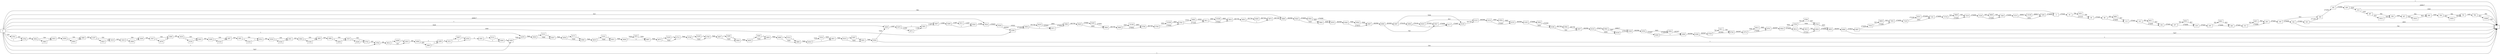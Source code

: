 digraph {
	graph [rankdir=LR]
	node [shape=rectangle]
	2 -> 44 [label=275491]
	44 -> 65 [label=274725]
	44 -> 9351 [label=766]
	65 -> 89 [label=275491]
	89 -> 113 [label=274668]
	89 -> 9891 [label=823]
	113 -> 143 [label=275491]
	143 -> 164 [label=274668]
	143 -> 9911 [label=823]
	164 -> 197 [label=275491]
	197 -> 218 [label=274668]
	197 -> 9931 [label=823]
	218 -> 245 [label=275491]
	245 -> 266 [label=274668]
	245 -> 9951 [label=823]
	266 -> 272 [label=275491]
	272 -> 293 [label=274668]
	272 -> 9971 [label=823]
	293 -> 338 [label=275491]
	338 -> 342 [label=274668]
	338 -> 359 [label=823]
	342 -> 343 [label=273903]
	342 -> 1 [label=765]
	343 -> 1 [label=2663]
	343 -> 359 [label=271240]
	359 -> 381 [label=272063]
	381 -> 1 [label=1]
	381 -> 408 [label=272062]
	408 -> 1 [label=268817]
	408 -> 414 [label=3245]
	414 -> 1 [label=1840]
	414 -> 487 [label=1405]
	487 -> 508 [label=582]
	487 -> 10011 [label=823]
	508 -> 627 [label=1405]
	627 -> 648 [label=582]
	627 -> 10031 [label=823]
	648 -> 709 [label=1405]
	709 -> 730 [label=582]
	709 -> 10051 [label=823]
	730 -> 766 [label=1405]
	766 -> 1 [label=582]
	766 -> 10068 [label=823]
	2761 -> 2762 [label=324]
	2762 -> 3002 [label=325]
	3002 -> 3023 [label=324]
	3002 -> 3983 [label=1]
	3023 -> 3059 [label=325]
	3059 -> 3080 [label=324]
	3059 -> 4003 [label=1]
	3080 -> 3197 [label=325]
	3197 -> 3218 [label=324]
	3197 -> 4023 [label=1]
	3218 -> 3224 [label=325]
	3224 -> 3248 [label=324]
	3224 -> 4046 [label=1]
	3248 -> 3347 [label=325]
	3347 -> 3380 [label=324]
	3347 -> 4078 [label=1]
	3380 -> 3416 [label=325]
	3416 -> 3443 [label=324]
	3416 -> 4104 [label=1]
	3443 -> 3446 [label=325]
	3446 -> 3467 [label=324]
	3446 -> 4124 [label=1]
	3467 -> 3491 [label=325]
	3491 -> 3512 [label=324]
	3491 -> 4144 [label=1]
	3512 -> 3530 [label=325]
	3530 -> 3551 [label=324]
	3530 -> 4164 [label=1]
	3551 -> 3644 [label=325]
	3644 -> 3665 [label=324]
	3644 -> 4184 [label=1]
	3665 -> 3686 [label=325]
	3686 -> 3707 [label=324]
	3686 -> 4204 [label=1]
	3707 -> 3752 [label=324]
	3707 -> 4248 [label=1]
	3752 -> 3784 [label=325]
	3784 -> 3812 [label=326]
	3812 -> 3833 [label=325]
	3812 -> 4268 [label=1]
	3833 -> 3956 [label=326]
	3956 -> 3963 [label=325]
	3956 -> 4289 [label=1]
	3963 -> 1 [label=324]
	3963 -> 4289 [label=1]
	3983 -> 3023 [label=1]
	4003 -> 3080 [label=1]
	4023 -> 3218 [label=1]
	4046 -> 3248 [label=1]
	4078 -> 3380 [label=1]
	4104 -> 3443 [label=1]
	4124 -> 3467 [label=1]
	4144 -> 3512 [label=1]
	4164 -> 3551 [label=1]
	4184 -> 3665 [label=1]
	4204 -> 3707 [label=1]
	4248 -> 3752 [label=1]
	4268 -> 3833 [label=1]
	4289 -> 4331 [label=2]
	4331 -> 4352 [label=1]
	4331 -> 5087 [label=1]
	4352 -> 4361 [label=2]
	4361 -> 4406 [label=1]
	4361 -> 5131 [label=1]
	4406 -> 4459 [label=2]
	4459 -> 4478 [label=7659]
	4478 -> 4526 [label=7660]
	4526 -> 4547 [label=7659]
	4526 -> 5151 [label=1]
	4547 -> 4559 [label=7660]
	4559 -> 4580 [label=7659]
	4559 -> 5171 [label=1]
	4580 -> 4610 [label=7660]
	4610 -> 4631 [label=7659]
	4610 -> 5191 [label=1]
	4631 -> 4646 [label=7660]
	4646 -> 4667 [label=2]
	4646 -> 9453 [label=7658]
	4667 -> 4673 [label=7660]
	4673 -> 4712 [label=7659]
	4673 -> 5229 [label=1]
	4712 -> 4748 [label=7660]
	4748 -> 4769 [label=7659]
	4748 -> 5249 [label=1]
	4769 -> 4807 [label=7660]
	4807 -> 4828 [label=7659]
	4807 -> 5269 [label=1]
	4828 -> 4835 [label=7660]
	4835 -> 4859 [label=7659]
	4835 -> 5292 [label=1]
	4859 -> 4869 [label=7660]
	4869 -> 4890 [label=7659]
	4869 -> 5312 [label=1]
	4890 -> 4910 [label=7660]
	4910 -> 4931 [label=1]
	4910 -> 5332 [label=7659]
	4931 -> 5015 [label=7660]
	5015 -> 5051 [label=7659]
	5015 -> 5367 [label=1]
	5051 -> 5054 [label=7660]
	5054 -> 1 [label=1]
	5054 -> 5459 [label=7659]
	5087 -> 4352 [label=1]
	5131 -> 4406 [label=1]
	5151 -> 4547 [label=1]
	5171 -> 4580 [label=1]
	5191 -> 4631 [label=1]
	5229 -> 4712 [label=1]
	5249 -> 4769 [label=1]
	5269 -> 4828 [label=1]
	5292 -> 4859 [label=1]
	5312 -> 4890 [label=1]
	5332 -> 4931 [label=7659]
	5367 -> 5051 [label=1]
	5459 -> 5470 [label=11087]
	5470 -> 5491 [label=1]
	5470 -> 9371 [label=11086]
	5491 -> 5497 [label=11087]
	5497 -> 5499 [label=11088]
	5499 -> 5520 [label=1]
	5499 -> 9311 [label=11087]
	5520 -> 5524 [label=11088]
	5524 -> 5529 [label=279905]
	5529 -> 6390 [label=269583]
	5529 -> 5550 [label=10322]
	5550 -> 5571 [label=1]
	5550 -> 6418 [label=281744]
	5571 -> 5580 [label=279082]
	5580 -> 5625 [label=281745]
	5625 -> 5646 [label=2664]
	5625 -> 6449 [label=279081]
	5646 -> 5685 [label=281745]
	5685 -> 5706 [label=279082]
	5685 -> 10148 [label=2663]
	5706 -> 5760 [label=281745]
	5760 -> 5781 [label=279082]
	5760 -> 10168 [label=2663]
	5781 -> 5811 [label=271424]
	5781 -> 9482 [label=10321]
	5811 -> 5832 [label=279082]
	5811 -> 10188 [label=2663]
	5832 -> 5853 [label=281745]
	5853 -> 5874 [label=1]
	5853 -> 6469 [label=281744]
	5874 -> 5896 [label=281745]
	5896 -> 5925 [label=282568]
	5925 -> 5964 [label=7659]
	5925 -> 6502 [label=274909]
	5964 -> 5979 [label=8482]
	5979 -> 6046 [label=282568]
	6046 -> 6067 [label=274910]
	6046 -> 9502 [label=7658]
	6067 -> 6080 [label=282568]
	6080 -> 6087 [label=281803]
	6080 -> 6527 [label=765]
	6087 -> 6096 [label=274145]
	6087 -> 6120 [label=7658]
	6096 -> 6117 [label=1]
	6096 -> 6525 [label=274144]
	6117 -> 6120 [label=274087]
	6120 -> 6123 [label=281745]
	6123 -> 6132 [label=282568]
	6132 -> 6153 [label=274087]
	6132 -> 9554 [label=8481]
	6153 -> 6165 [label=282568]
	6165 -> 6186 [label=8482]
	6165 -> 6562 [label=274086]
	6186 -> 6207 [label=824]
	6186 -> 6582 [label=281744]
	6207 -> 6318 [label=282568]
	6318 -> 6339 [label=6094]
	6318 -> 9563 [label=276474]
	6339 -> 6348 [label=13751]
	6348 -> 6354 [label=282568]
	6354 -> 6365 [label=274087]
	6354 -> 6592 [label=8481]
	6365 -> 6386 [label=1]
	6365 -> 6592 [label=274086]
	6386 -> 6389 [label=282568]
	6389 -> 1 [label=1]
	6389 -> 6728 [label=282567]
	6390 -> 5550 [label=271423]
	6418 -> 5571 [label=279081]
	6418 -> 5580 [label=2663]
	6449 -> 5646 [label=279081]
	6469 -> 5874 [label=281744]
	6502 -> 5979 [label=274086]
	6502 -> 5964 [label=823]
	6525 -> 6527 [label=273321]
	6525 -> 6123 [label=823]
	6527 -> 6117 [label=274086]
	6562 -> 6186 [label=274086]
	6582 -> 6207 [label=281744]
	6592 -> 6386 [label=282567]
	6728 -> 6749 [label=281802]
	6728 -> 9411 [label=765]
	6749 -> 6770 [label=282567]
	6770 -> 6791 [label=274086]
	6770 -> 9614 [label=8481]
	6791 -> 6824 [label=282567]
	6824 -> 6914 [label=274086]
	6824 -> 9708 [label=8481]
	6914 -> 6936 [label=273321]
	6914 -> 9433 [label=765]
	6936 -> 6955 [label=274086]
	6955 -> 6968 [label=282567]
	6968 -> 1 [label=7657]
	6968 -> 6987 [label=274910]
	6987 -> 1 [label=1]
	6987 -> 7032 [label=274909]
	7032 -> 7053 [label=274086]
	7032 -> 9809 [label=823]
	7053 -> 7140 [label=274909]
	7140 -> 7161 [label=2663]
	7140 -> 9331 [label=272246]
	7161 -> 7179 [label=274909]
	7179 -> 7219 [label=274086]
	7179 -> 9848 [label=823]
	7219 -> 7239 [label=274909]
	7239 -> 7260 [label=274086]
	7239 -> 9868 [label=823]
	7260 -> 7273 [label=274909]
	7273 -> 7294 [label=6092]
	7273 -> 10108 [label=268817]
	7294 -> 2 [label=274909]
	9311 -> 5520 [label=11087]
	9331 -> 7161 [label=272246]
	9351 -> 65 [label=766]
	9371 -> 5491 [label=11086]
	9411 -> 6749 [label=765]
	9433 -> 6936 [label=765]
	9453 -> 4667 [label=7658]
	9482 -> 5811 [label=10321]
	9502 -> 6067 [label=7658]
	9554 -> 6153 [label=8481]
	9563 -> 6339 [label=7657]
	9563 -> 6348 [label=268817]
	9614 -> 6791 [label=8481]
	9708 -> 9729 [label=7658]
	9708 -> 9789 [label=823]
	9729 -> 6955 [label=8481]
	9789 -> 9729 [label=823]
	9809 -> 7053 [label=823]
	9848 -> 7219 [label=823]
	9868 -> 7260 [label=823]
	9891 -> 113 [label=823]
	9911 -> 164 [label=823]
	9931 -> 218 [label=823]
	9951 -> 266 [label=823]
	9971 -> 293 [label=823]
	10011 -> 508 [label=823]
	10031 -> 648 [label=823]
	10051 -> 730 [label=823]
	10068 -> 1 [label=823]
	10108 -> 7294 [label=268817]
	10148 -> 5706 [label=2663]
	10168 -> 5781 [label=2663]
	10188 -> 5832 [label=2663]
	0 -> 2 [label=582]
	0 -> 2762 [label=1]
	0 -> 3784 [label=1]
	0 -> 6390 [label=1840]
	0 -> 5497 [label=1]
	0 -> 5459 [label=3428]
	0 -> 4459 [label=7657]
	0 -> 5896 [label=823]
	0 -> 4478 [label=1]
	0 -> 5524 [label=268817]
	0 -> 2761 [label=324]
	0 -> 1 [label=1]
}
